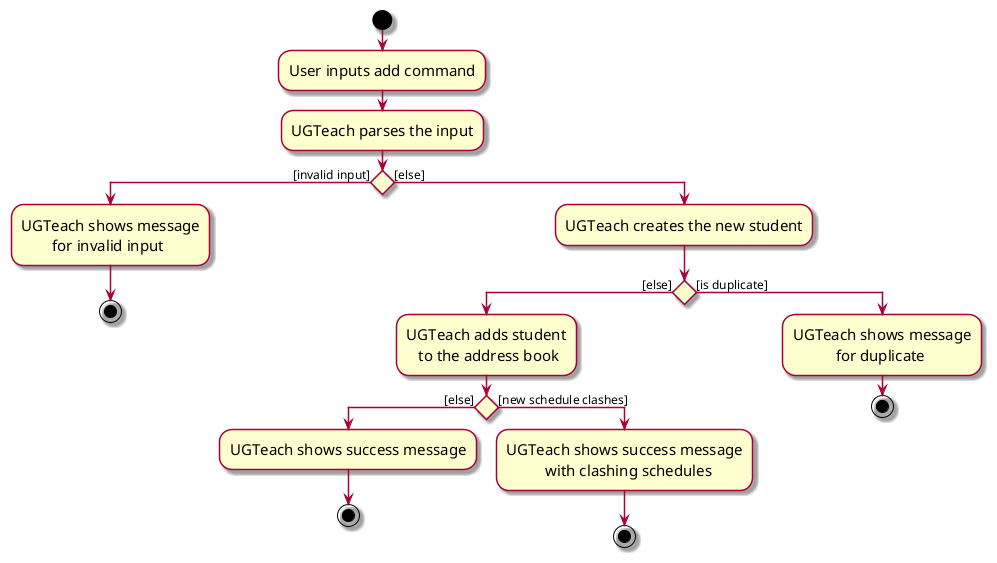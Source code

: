 @startuml
'https://plantuml.com/activity-diagram-beta
skin rose
skinparam ActivityFontSize 15
skinparam ArrowFontSize 12

start
:User inputs add command;
:UGTeach parses the input;
'Since the beta syntax does not support placing the condition outside the
'diamond we place it as the true branch instead.
if () then ([invalid input])
    :UGTeach shows message
            for invalid input;
    stop
else ([else])
    :UGTeach creates the new student;
    if () then ([else])
        :UGTeach adds student
           to the address book;
        if () then ([else])
            :UGTeach shows success message;
            stop
        else ([new schedule clashes])
            :UGTeach shows success message
                      with clashing schedules;
            stop
        endif
    else ([is duplicate])
        :UGTeach shows message
                   for duplicate;
    stop
endif

@enduml
